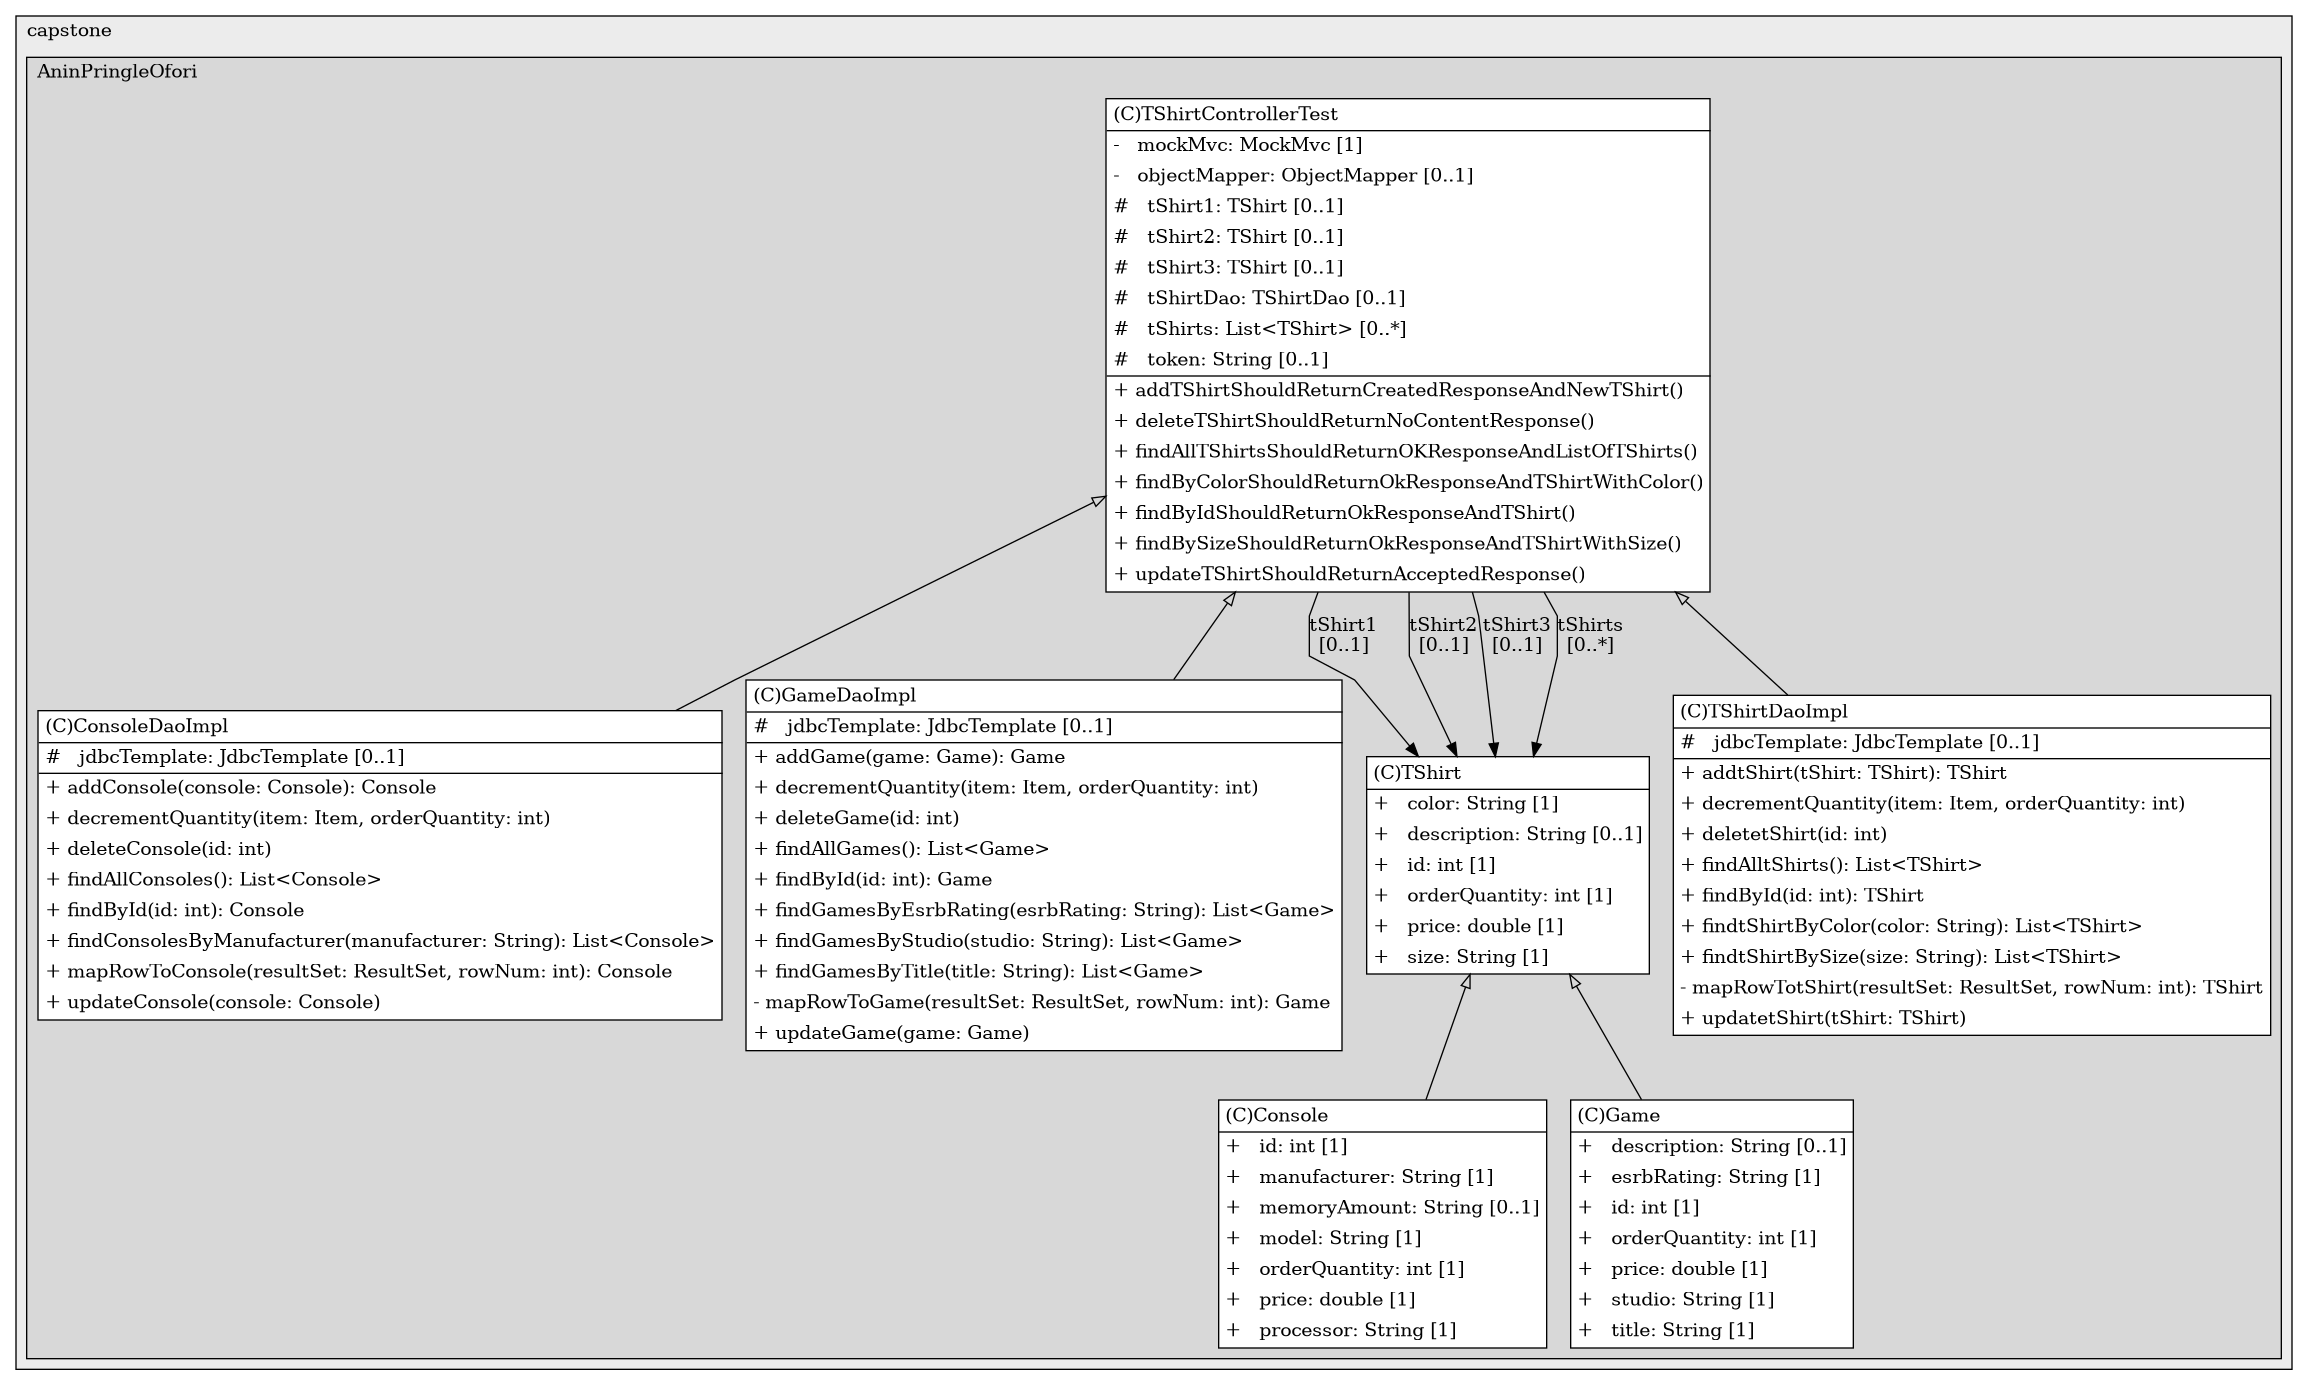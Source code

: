 @startuml

/' diagram meta data start
config=StructureConfiguration;
{
  "projectClassification": {
    "searchMode": "OpenProject", // OpenProject, AllProjects
    "includedProjects": "",
    "pathEndKeywords": "*.impl",
    "isClientPath": "",
    "isClientName": "",
    "isTestPath": "",
    "isTestName": "",
    "isMappingPath": "",
    "isMappingName": "",
    "isDataAccessPath": "",
    "isDataAccessName": "",
    "isDataStructurePath": "",
    "isDataStructureName": "",
    "isInterfaceStructuresPath": "",
    "isInterfaceStructuresName": "",
    "isEntryPointPath": "",
    "isEntryPointName": ""
  },
  "graphRestriction": {
    "classPackageExcludeFilter": "",
    "classPackageIncludeFilter": "",
    "classNameExcludeFilter": "",
    "classNameIncludeFilter": "",
    "methodNameExcludeFilter": "",
    "methodNameIncludeFilter": "",
    "removeByInheritance": "", // inheritance/annotation based filtering is done in a second step
    "removeByAnnotation": "",
    "removeByClassPackage": "", // cleanup the graph after inheritance/annotation based filtering is done
    "removeByClassName": "",
    "cutMappings": false,
    "cutEnum": true,
    "cutTests": true,
    "cutClient": true,
    "cutDataAccess": false,
    "cutInterfaceStructures": false,
    "cutDataStructures": false,
    "cutGetterAndSetter": true,
    "cutConstructors": true
  },
  "graphTraversal": {
    "forwardDepth": 3,
    "backwardDepth": 3,
    "classPackageExcludeFilter": "",
    "classPackageIncludeFilter": "",
    "classNameExcludeFilter": "",
    "classNameIncludeFilter": "",
    "methodNameExcludeFilter": "",
    "methodNameIncludeFilter": "",
    "hideMappings": false,
    "hideDataStructures": false,
    "hidePrivateMethods": true,
    "hideInterfaceCalls": true, // indirection: implementation -> interface (is hidden) -> implementation
    "onlyShowApplicationEntryPoints": false // root node is included
  },
  "details": {
    "aggregation": "GroupByClass", // ByClass, GroupByClass, None
    "showClassGenericTypes": true,
    "showMethods": true,
    "showMethodParameterNames": true,
    "showMethodParameterTypes": true,
    "showMethodReturnType": true,
    "showPackageLevels": 2,
    "showDetailedClassStructure": true
  },
  "rootClass": "com.capstone.AninPringleOfori.controller.TShirtControllerTest"
}
diagram meta data end '/



digraph g {
    rankdir="TB"
    splines=polyline
    

'nodes 
subgraph cluster_50689069 { 
   	label=capstone
	labeljust=l
	fillcolor="#ececec"
	style=filled
   
   subgraph cluster_2078590243 { 
   	label=AninPringleOfori
	labeljust=l
	fillcolor="#d8d8d8"
	style=filled
   
   Console1152045904[
	label=<<TABLE BORDER="1" CELLBORDER="0" CELLPADDING="4" CELLSPACING="0">
<TR><TD ALIGN="LEFT" >(C)Console</TD></TR>
<HR/>
<TR><TD ALIGN="LEFT" >+   id: int [1]</TD></TR>
<TR><TD ALIGN="LEFT" >+   manufacturer: String [1]</TD></TR>
<TR><TD ALIGN="LEFT" >+   memoryAmount: String [0..1]</TD></TR>
<TR><TD ALIGN="LEFT" >+   model: String [1]</TD></TR>
<TR><TD ALIGN="LEFT" >+   orderQuantity: int [1]</TD></TR>
<TR><TD ALIGN="LEFT" >+   price: double [1]</TD></TR>
<TR><TD ALIGN="LEFT" >+   processor: String [1]</TD></TR>
</TABLE>>
	style=filled
	margin=0
	shape=plaintext
	fillcolor="#FFFFFF"
];

ConsoleDaoImpl2122618726[
	label=<<TABLE BORDER="1" CELLBORDER="0" CELLPADDING="4" CELLSPACING="0">
<TR><TD ALIGN="LEFT" >(C)ConsoleDaoImpl</TD></TR>
<HR/>
<TR><TD ALIGN="LEFT" >#   jdbcTemplate: JdbcTemplate [0..1]</TD></TR>
<HR/>
<TR><TD ALIGN="LEFT" >+ addConsole(console: Console): Console</TD></TR>
<TR><TD ALIGN="LEFT" >+ decrementQuantity(item: Item, orderQuantity: int)</TD></TR>
<TR><TD ALIGN="LEFT" >+ deleteConsole(id: int)</TD></TR>
<TR><TD ALIGN="LEFT" >+ findAllConsoles(): List&lt;Console&gt;</TD></TR>
<TR><TD ALIGN="LEFT" >+ findById(id: int): Console</TD></TR>
<TR><TD ALIGN="LEFT" >+ findConsolesByManufacturer(manufacturer: String): List&lt;Console&gt;</TD></TR>
<TR><TD ALIGN="LEFT" >+ mapRowToConsole(resultSet: ResultSet, rowNum: int): Console</TD></TR>
<TR><TD ALIGN="LEFT" >+ updateConsole(console: Console)</TD></TR>
</TABLE>>
	style=filled
	margin=0
	shape=plaintext
	fillcolor="#FFFFFF"
];

Game1152045904[
	label=<<TABLE BORDER="1" CELLBORDER="0" CELLPADDING="4" CELLSPACING="0">
<TR><TD ALIGN="LEFT" >(C)Game</TD></TR>
<HR/>
<TR><TD ALIGN="LEFT" >+   description: String [0..1]</TD></TR>
<TR><TD ALIGN="LEFT" >+   esrbRating: String [1]</TD></TR>
<TR><TD ALIGN="LEFT" >+   id: int [1]</TD></TR>
<TR><TD ALIGN="LEFT" >+   orderQuantity: int [1]</TD></TR>
<TR><TD ALIGN="LEFT" >+   price: double [1]</TD></TR>
<TR><TD ALIGN="LEFT" >+   studio: String [1]</TD></TR>
<TR><TD ALIGN="LEFT" >+   title: String [1]</TD></TR>
</TABLE>>
	style=filled
	margin=0
	shape=plaintext
	fillcolor="#FFFFFF"
];

GameDaoImpl2122618726[
	label=<<TABLE BORDER="1" CELLBORDER="0" CELLPADDING="4" CELLSPACING="0">
<TR><TD ALIGN="LEFT" >(C)GameDaoImpl</TD></TR>
<HR/>
<TR><TD ALIGN="LEFT" >#   jdbcTemplate: JdbcTemplate [0..1]</TD></TR>
<HR/>
<TR><TD ALIGN="LEFT" >+ addGame(game: Game): Game</TD></TR>
<TR><TD ALIGN="LEFT" >+ decrementQuantity(item: Item, orderQuantity: int)</TD></TR>
<TR><TD ALIGN="LEFT" >+ deleteGame(id: int)</TD></TR>
<TR><TD ALIGN="LEFT" >+ findAllGames(): List&lt;Game&gt;</TD></TR>
<TR><TD ALIGN="LEFT" >+ findById(id: int): Game</TD></TR>
<TR><TD ALIGN="LEFT" >+ findGamesByEsrbRating(esrbRating: String): List&lt;Game&gt;</TD></TR>
<TR><TD ALIGN="LEFT" >+ findGamesByStudio(studio: String): List&lt;Game&gt;</TD></TR>
<TR><TD ALIGN="LEFT" >+ findGamesByTitle(title: String): List&lt;Game&gt;</TD></TR>
<TR><TD ALIGN="LEFT" >- mapRowToGame(resultSet: ResultSet, rowNum: int): Game</TD></TR>
<TR><TD ALIGN="LEFT" >+ updateGame(game: Game)</TD></TR>
</TABLE>>
	style=filled
	margin=0
	shape=plaintext
	fillcolor="#FFFFFF"
];

TShirt1152045904[
	label=<<TABLE BORDER="1" CELLBORDER="0" CELLPADDING="4" CELLSPACING="0">
<TR><TD ALIGN="LEFT" >(C)TShirt</TD></TR>
<HR/>
<TR><TD ALIGN="LEFT" >+   color: String [1]</TD></TR>
<TR><TD ALIGN="LEFT" >+   description: String [0..1]</TD></TR>
<TR><TD ALIGN="LEFT" >+   id: int [1]</TD></TR>
<TR><TD ALIGN="LEFT" >+   orderQuantity: int [1]</TD></TR>
<TR><TD ALIGN="LEFT" >+   price: double [1]</TD></TR>
<TR><TD ALIGN="LEFT" >+   size: String [1]</TD></TR>
</TABLE>>
	style=filled
	margin=0
	shape=plaintext
	fillcolor="#FFFFFF"
];

TShirtControllerTest1720862100[
	label=<<TABLE BORDER="1" CELLBORDER="0" CELLPADDING="4" CELLSPACING="0">
<TR><TD ALIGN="LEFT" >(C)TShirtControllerTest</TD></TR>
<HR/>
<TR><TD ALIGN="LEFT" >-   mockMvc: MockMvc [1]</TD></TR>
<TR><TD ALIGN="LEFT" >-   objectMapper: ObjectMapper [0..1]</TD></TR>
<TR><TD ALIGN="LEFT" >#   tShirt1: TShirt [0..1]</TD></TR>
<TR><TD ALIGN="LEFT" >#   tShirt2: TShirt [0..1]</TD></TR>
<TR><TD ALIGN="LEFT" >#   tShirt3: TShirt [0..1]</TD></TR>
<TR><TD ALIGN="LEFT" >#   tShirtDao: TShirtDao [0..1]</TD></TR>
<TR><TD ALIGN="LEFT" >#   tShirts: List&lt;TShirt&gt; [0..*]</TD></TR>
<TR><TD ALIGN="LEFT" >#   token: String [0..1]</TD></TR>
<HR/>
<TR><TD ALIGN="LEFT" >+ addTShirtShouldReturnCreatedResponseAndNewTShirt()</TD></TR>
<TR><TD ALIGN="LEFT" >+ deleteTShirtShouldReturnNoContentResponse()</TD></TR>
<TR><TD ALIGN="LEFT" >+ findAllTShirtsShouldReturnOKResponseAndListOfTShirts()</TD></TR>
<TR><TD ALIGN="LEFT" >+ findByColorShouldReturnOkResponseAndTShirtWithColor()</TD></TR>
<TR><TD ALIGN="LEFT" >+ findByIdShouldReturnOkResponseAndTShirt()</TD></TR>
<TR><TD ALIGN="LEFT" >+ findBySizeShouldReturnOkResponseAndTShirtWithSize()</TD></TR>
<TR><TD ALIGN="LEFT" >+ updateTShirtShouldReturnAcceptedResponse()</TD></TR>
</TABLE>>
	style=filled
	margin=0
	shape=plaintext
	fillcolor="#FFFFFF"
];

TShirtDaoImpl2122618726[
	label=<<TABLE BORDER="1" CELLBORDER="0" CELLPADDING="4" CELLSPACING="0">
<TR><TD ALIGN="LEFT" >(C)TShirtDaoImpl</TD></TR>
<HR/>
<TR><TD ALIGN="LEFT" >#   jdbcTemplate: JdbcTemplate [0..1]</TD></TR>
<HR/>
<TR><TD ALIGN="LEFT" >+ addtShirt(tShirt: TShirt): TShirt</TD></TR>
<TR><TD ALIGN="LEFT" >+ decrementQuantity(item: Item, orderQuantity: int)</TD></TR>
<TR><TD ALIGN="LEFT" >+ deletetShirt(id: int)</TD></TR>
<TR><TD ALIGN="LEFT" >+ findAlltShirts(): List&lt;TShirt&gt;</TD></TR>
<TR><TD ALIGN="LEFT" >+ findById(id: int): TShirt</TD></TR>
<TR><TD ALIGN="LEFT" >+ findtShirtByColor(color: String): List&lt;TShirt&gt;</TD></TR>
<TR><TD ALIGN="LEFT" >+ findtShirtBySize(size: String): List&lt;TShirt&gt;</TD></TR>
<TR><TD ALIGN="LEFT" >- mapRowTotShirt(resultSet: ResultSet, rowNum: int): TShirt</TD></TR>
<TR><TD ALIGN="LEFT" >+ updatetShirt(tShirt: TShirt)</TD></TR>
</TABLE>>
	style=filled
	margin=0
	shape=plaintext
	fillcolor="#FFFFFF"
];
} 
} 

'edges    
TShirt1152045904 -> Console1152045904[arrowhead=none, arrowtail=empty, dir=both];
TShirt1152045904 -> Game1152045904[arrowhead=none, arrowtail=empty, dir=both];
TShirtControllerTest1720862100 -> ConsoleDaoImpl2122618726[arrowhead=none, arrowtail=empty, dir=both];
TShirtControllerTest1720862100 -> GameDaoImpl2122618726[arrowhead=none, arrowtail=empty, dir=both];
TShirtControllerTest1720862100 -> TShirt1152045904[label="tShirt1
[0..1]"];
TShirtControllerTest1720862100 -> TShirt1152045904[label="tShirt2
[0..1]"];
TShirtControllerTest1720862100 -> TShirt1152045904[label="tShirt3
[0..1]"];
TShirtControllerTest1720862100 -> TShirt1152045904[label="tShirts
[0..*]"];
TShirtControllerTest1720862100 -> TShirtDaoImpl2122618726[arrowhead=none, arrowtail=empty, dir=both];
    
}
@enduml